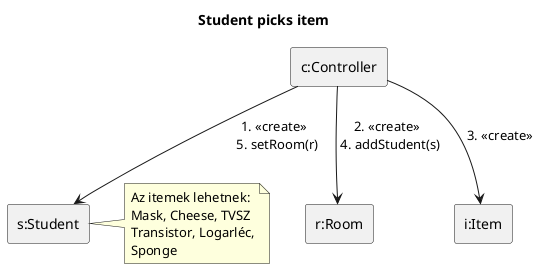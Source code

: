@startuml pi
title "Student picks item"

rectangle "c:Controller" as c
rectangle "r:Room" as r
rectangle "i:Item" as i
rectangle "s:Student" as s

c --> s: 1. <<create>> \n 5. setRoom(r)
c --> r : 2. <<create>> \n 4. addStudent(s)
c --> i : 3. <<create>> 
note right
Az itemek lehetnek: 
Mask, Cheese, TVSZ
Transistor, Logarléc,
Sponge
end note

@enduml